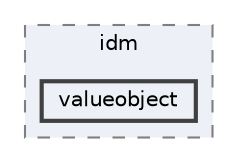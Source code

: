 digraph "repository/isd/src/main/java/com/sterlite/cal/isd/idm/valueobject"
{
 // LATEX_PDF_SIZE
  bgcolor="transparent";
  edge [fontname=Helvetica,fontsize=10,labelfontname=Helvetica,labelfontsize=10];
  node [fontname=Helvetica,fontsize=10,shape=box,height=0.2,width=0.4];
  compound=true
  subgraph clusterdir_3f41cfe710bcfcfc80fcb8cce0b28b15 {
    graph [ bgcolor="#edf0f7", pencolor="grey50", label="idm", fontname=Helvetica,fontsize=10 style="filled,dashed", URL="dir_3f41cfe710bcfcfc80fcb8cce0b28b15.html",tooltip=""]
  dir_73e8c1f6a25917e07c428a82a0e3b091 [label="valueobject", fillcolor="#edf0f7", color="grey25", style="filled,bold", URL="dir_73e8c1f6a25917e07c428a82a0e3b091.html",tooltip=""];
  }
}

